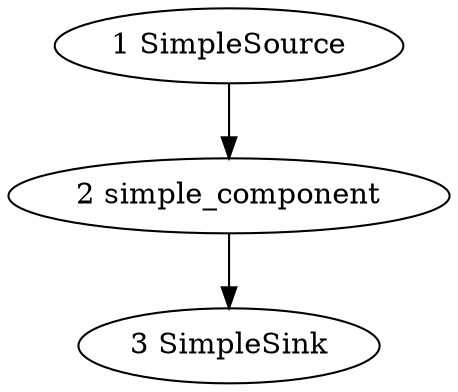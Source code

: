 digraph G {
  "1 SimpleSource"
  "2 simple_component"
  "3 SimpleSink"

  "1 SimpleSource" -> "2 simple_component"
  "2 simple_component" -> "3 SimpleSink"
}
